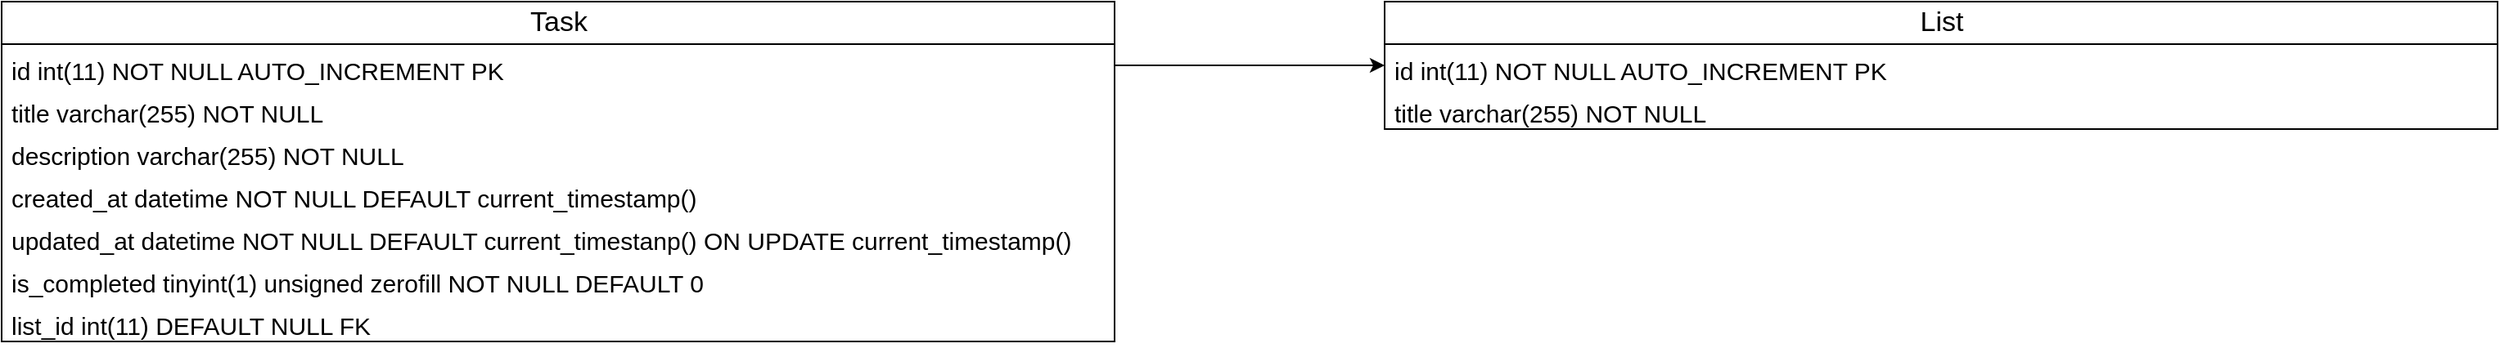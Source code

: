 <mxfile>
    <diagram id="56Eo2MgxIC4ufp5S9k8F" name="Page-1">
        <mxGraphModel dx="2006" dy="787" grid="1" gridSize="10" guides="1" tooltips="1" connect="1" arrows="1" fold="1" page="1" pageScale="1" pageWidth="850" pageHeight="1100" math="0" shadow="0">
            <root>
                <mxCell id="0"/>
                <mxCell id="1" parent="0"/>
                <mxCell id="54" value="Task" style="swimlane;fontStyle=0;childLayout=stackLayout;horizontal=1;startSize=26;fillColor=none;horizontalStack=0;resizeParent=1;resizeParentMax=0;resizeLast=0;collapsible=1;marginBottom=0;html=1;strokeColor=default;fontSize=17;" parent="1" vertex="1">
                    <mxGeometry x="-760" y="280" width="680" height="208" as="geometry"/>
                </mxCell>
                <mxCell id="55" value="&lt;font style=&quot;font-size: 15px;&quot;&gt;id int(11) NOT NULL AUTO_INCREMENT PK&lt;/font&gt;" style="text;strokeColor=none;fillColor=none;align=left;verticalAlign=top;spacingLeft=4;spacingRight=4;overflow=hidden;rotatable=0;points=[[0,0.5],[1,0.5]];portConstraint=eastwest;whiteSpace=wrap;html=1;fontSize=17;" parent="54" vertex="1">
                    <mxGeometry y="26" width="680" height="26" as="geometry"/>
                </mxCell>
                <mxCell id="62" value="&lt;font style=&quot;font-size: 15px;&quot;&gt;title varchar(255) NOT NULL&lt;/font&gt;" style="text;strokeColor=none;fillColor=none;align=left;verticalAlign=top;spacingLeft=4;spacingRight=4;overflow=hidden;rotatable=0;points=[[0,0.5],[1,0.5]];portConstraint=eastwest;whiteSpace=wrap;html=1;fontSize=17;" parent="54" vertex="1">
                    <mxGeometry y="52" width="680" height="26" as="geometry"/>
                </mxCell>
                <mxCell id="56" value="&lt;font style=&quot;font-size: 15px;&quot;&gt;description varchar(255) NOT NULL&lt;/font&gt;" style="text;strokeColor=none;fillColor=none;align=left;verticalAlign=top;spacingLeft=4;spacingRight=4;overflow=hidden;rotatable=0;points=[[0,0.5],[1,0.5]];portConstraint=eastwest;whiteSpace=wrap;html=1;fontSize=17;" parent="54" vertex="1">
                    <mxGeometry y="78" width="680" height="26" as="geometry"/>
                </mxCell>
                <mxCell id="57" value="&lt;font style=&quot;font-size: 15px;&quot;&gt;created_at datetime NOT NULL DEFAULT current_timestamp()&lt;/font&gt;" style="text;strokeColor=none;fillColor=none;align=left;verticalAlign=top;spacingLeft=4;spacingRight=4;overflow=hidden;rotatable=0;points=[[0,0.5],[1,0.5]];portConstraint=eastwest;whiteSpace=wrap;html=1;fontSize=17;" parent="54" vertex="1">
                    <mxGeometry y="104" width="680" height="26" as="geometry"/>
                </mxCell>
                <mxCell id="75" value="&lt;font style=&quot;font-size: 15px;&quot;&gt;updated_at datetime NOT NULL DEFAULT current_timestanp() ON UPDATE current_timestamp()&lt;/font&gt;" style="text;strokeColor=none;fillColor=none;align=left;verticalAlign=top;spacingLeft=4;spacingRight=4;overflow=hidden;rotatable=0;points=[[0,0.5],[1,0.5]];portConstraint=eastwest;whiteSpace=wrap;html=1;fontSize=17;" parent="54" vertex="1">
                    <mxGeometry y="130" width="680" height="26" as="geometry"/>
                </mxCell>
                <mxCell id="71" value="&lt;font style=&quot;font-size: 15px;&quot;&gt;is_completed tinyint(1) unsigned zerofill NOT NULL DEFAULT 0&lt;/font&gt;" style="text;strokeColor=none;fillColor=none;align=left;verticalAlign=top;spacingLeft=4;spacingRight=4;overflow=hidden;rotatable=0;points=[[0,0.5],[1,0.5]];portConstraint=eastwest;whiteSpace=wrap;html=1;fontSize=17;" parent="54" vertex="1">
                    <mxGeometry y="156" width="680" height="26" as="geometry"/>
                </mxCell>
                <mxCell id="77" value="&lt;font style=&quot;font-size: 15px;&quot;&gt;list_id int(11) DEFAULT NULL FK&lt;/font&gt;" style="text;strokeColor=none;fillColor=none;align=left;verticalAlign=top;spacingLeft=4;spacingRight=4;overflow=hidden;rotatable=0;points=[[0,0.5],[1,0.5]];portConstraint=eastwest;whiteSpace=wrap;html=1;fontSize=17;" parent="54" vertex="1">
                    <mxGeometry y="182" width="680" height="26" as="geometry"/>
                </mxCell>
                <mxCell id="58" value="List" style="swimlane;fontStyle=0;childLayout=stackLayout;horizontal=1;startSize=26;fillColor=none;horizontalStack=0;resizeParent=1;resizeParentMax=0;resizeLast=0;collapsible=1;marginBottom=0;html=1;strokeColor=default;fontSize=17;" parent="1" vertex="1">
                    <mxGeometry x="85" y="280" width="680" height="78" as="geometry"/>
                </mxCell>
                <mxCell id="59" value="&lt;font style=&quot;font-size: 15px;&quot;&gt;id int(11) NOT NULL AUTO_INCREMENT PK&lt;/font&gt;" style="text;strokeColor=none;fillColor=none;align=left;verticalAlign=top;spacingLeft=4;spacingRight=4;overflow=hidden;rotatable=0;points=[[0,0.5],[1,0.5]];portConstraint=eastwest;whiteSpace=wrap;html=1;fontSize=17;" parent="58" vertex="1">
                    <mxGeometry y="26" width="680" height="26" as="geometry"/>
                </mxCell>
                <mxCell id="60" value="&lt;font style=&quot;font-size: 15px;&quot;&gt;title varchar(255) NOT NULL&lt;/font&gt;" style="text;strokeColor=none;fillColor=none;align=left;verticalAlign=top;spacingLeft=4;spacingRight=4;overflow=hidden;rotatable=0;points=[[0,0.5],[1,0.5]];portConstraint=eastwest;whiteSpace=wrap;html=1;fontSize=17;" parent="58" vertex="1">
                    <mxGeometry y="52" width="680" height="26" as="geometry"/>
                </mxCell>
                <mxCell id="84" style="edgeStyle=none;html=1;exitX=1;exitY=0.5;exitDx=0;exitDy=0;entryX=0;entryY=0.5;entryDx=0;entryDy=0;" parent="1" source="55" target="59" edge="1">
                    <mxGeometry relative="1" as="geometry">
                        <mxPoint x="80" y="371" as="targetPoint"/>
                    </mxGeometry>
                </mxCell>
            </root>
        </mxGraphModel>
    </diagram>
</mxfile>